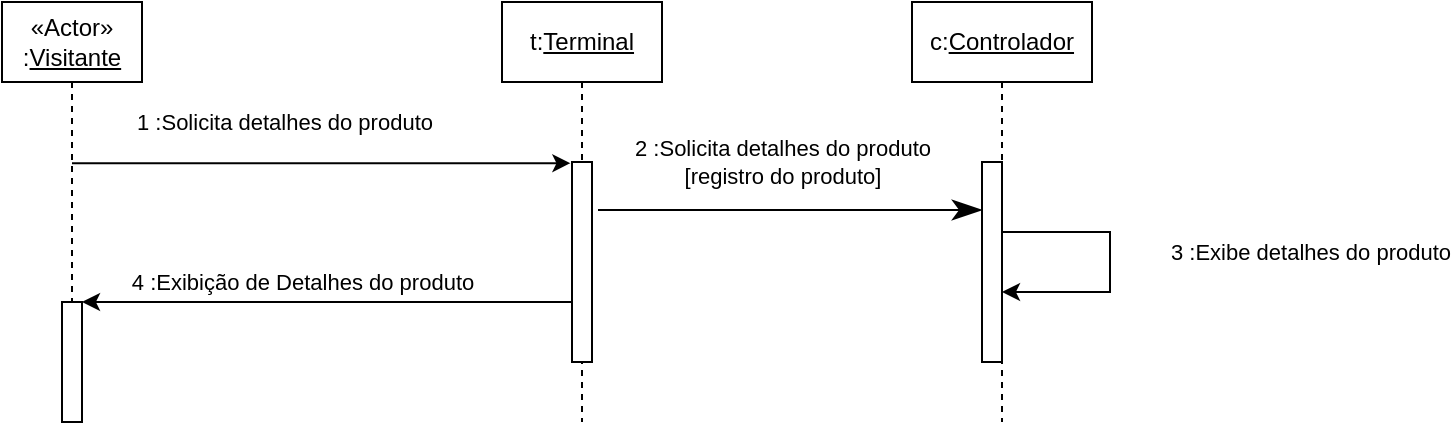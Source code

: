 <mxfile version="20.0.3" type="github">
  <diagram id="eE_6ue5iaBIaWCySbK9c" name="Page-1">
    <mxGraphModel dx="868" dy="481" grid="1" gridSize="10" guides="1" tooltips="1" connect="1" arrows="1" fold="1" page="1" pageScale="1" pageWidth="1169" pageHeight="827" math="0" shadow="0">
      <root>
        <mxCell id="0" />
        <mxCell id="1" parent="0" />
        <mxCell id="sFC9SjDeFBoFBHvGQgBR-1" value="&lt;div&gt;1 :Solicita detalhes do produto&lt;br&gt;&lt;/div&gt;" style="edgeStyle=orthogonalEdgeStyle;rounded=0;orthogonalLoop=1;jettySize=auto;html=1;entryX=-0.08;entryY=0.006;entryDx=0;entryDy=0;entryPerimeter=0;" parent="1" source="sFC9SjDeFBoFBHvGQgBR-2" target="sFC9SjDeFBoFBHvGQgBR-6" edge="1">
          <mxGeometry x="-0.154" y="21" relative="1" as="geometry">
            <Array as="points">
              <mxPoint x="260" y="150" />
            </Array>
            <mxPoint as="offset" />
          </mxGeometry>
        </mxCell>
        <mxCell id="sFC9SjDeFBoFBHvGQgBR-2" value="&lt;div&gt;«Actor»&lt;/div&gt;&lt;div&gt;:&lt;u&gt;Visitante&lt;/u&gt;&lt;/div&gt;" style="shape=umlLifeline;perimeter=lifelinePerimeter;whiteSpace=wrap;html=1;container=1;collapsible=0;recursiveResize=0;outlineConnect=0;" parent="1" vertex="1">
          <mxGeometry x="130" y="70" width="70" height="210" as="geometry" />
        </mxCell>
        <mxCell id="sFC9SjDeFBoFBHvGQgBR-3" value="" style="html=1;points=[];perimeter=orthogonalPerimeter;" parent="sFC9SjDeFBoFBHvGQgBR-2" vertex="1">
          <mxGeometry x="30" y="150" width="10" height="60" as="geometry" />
        </mxCell>
        <mxCell id="sFC9SjDeFBoFBHvGQgBR-4" value="4 :Exibição de Detalhes do produto" style="edgeStyle=orthogonalEdgeStyle;rounded=0;orthogonalLoop=1;jettySize=auto;html=1;" parent="1" source="sFC9SjDeFBoFBHvGQgBR-5" edge="1">
          <mxGeometry x="0.118" y="-10" relative="1" as="geometry">
            <mxPoint x="170" y="220" as="targetPoint" />
            <Array as="points">
              <mxPoint x="170" y="220" />
            </Array>
            <mxPoint as="offset" />
          </mxGeometry>
        </mxCell>
        <mxCell id="sFC9SjDeFBoFBHvGQgBR-5" value="t:&lt;u&gt;Terminal&lt;/u&gt;" style="shape=umlLifeline;perimeter=lifelinePerimeter;whiteSpace=wrap;html=1;container=1;collapsible=0;recursiveResize=0;outlineConnect=0;" parent="1" vertex="1">
          <mxGeometry x="380" y="70" width="80" height="210" as="geometry" />
        </mxCell>
        <mxCell id="sFC9SjDeFBoFBHvGQgBR-6" value="" style="html=1;points=[];perimeter=orthogonalPerimeter;" parent="sFC9SjDeFBoFBHvGQgBR-5" vertex="1">
          <mxGeometry x="35" y="80" width="10" height="100" as="geometry" />
        </mxCell>
        <mxCell id="71_Q1x2PJ6GsmB_ZL4Tm-1" value="&lt;div&gt;c:&lt;u&gt;Controlador&lt;/u&gt;&lt;/div&gt;" style="shape=umlLifeline;perimeter=lifelinePerimeter;whiteSpace=wrap;html=1;container=1;collapsible=0;recursiveResize=0;outlineConnect=0;" vertex="1" parent="1">
          <mxGeometry x="585" y="70" width="90" height="210" as="geometry" />
        </mxCell>
        <mxCell id="71_Q1x2PJ6GsmB_ZL4Tm-2" value="" style="html=1;points=[];perimeter=orthogonalPerimeter;" vertex="1" parent="71_Q1x2PJ6GsmB_ZL4Tm-1">
          <mxGeometry x="35" y="80" width="10" height="100" as="geometry" />
        </mxCell>
        <mxCell id="71_Q1x2PJ6GsmB_ZL4Tm-3" value="&lt;div&gt;3 :Exibe detalhes do produto&lt;br&gt;&lt;/div&gt;" style="edgeStyle=orthogonalEdgeStyle;rounded=0;orthogonalLoop=1;jettySize=auto;html=1;" edge="1" parent="71_Q1x2PJ6GsmB_ZL4Tm-1">
          <mxGeometry x="-0.072" y="100" relative="1" as="geometry">
            <mxPoint x="45" y="115" as="sourcePoint" />
            <mxPoint x="45" y="145" as="targetPoint" />
            <Array as="points">
              <mxPoint x="45" y="115" />
              <mxPoint x="99" y="115" />
              <mxPoint x="99" y="145" />
            </Array>
            <mxPoint as="offset" />
          </mxGeometry>
        </mxCell>
        <mxCell id="71_Q1x2PJ6GsmB_ZL4Tm-5" value="&lt;div&gt;2 :Solicita detalhes do produto&lt;/div&gt;&lt;div&gt;[registro do produto]&lt;/div&gt;" style="endArrow=classicThin;endFill=1;endSize=12;html=1;rounded=0;exitX=1.3;exitY=0.24;exitDx=0;exitDy=0;exitPerimeter=0;" edge="1" parent="1" source="sFC9SjDeFBoFBHvGQgBR-6">
          <mxGeometry x="-0.042" y="24" width="160" relative="1" as="geometry">
            <mxPoint x="540" y="240" as="sourcePoint" />
            <mxPoint x="620" y="174" as="targetPoint" />
            <mxPoint as="offset" />
          </mxGeometry>
        </mxCell>
      </root>
    </mxGraphModel>
  </diagram>
</mxfile>
